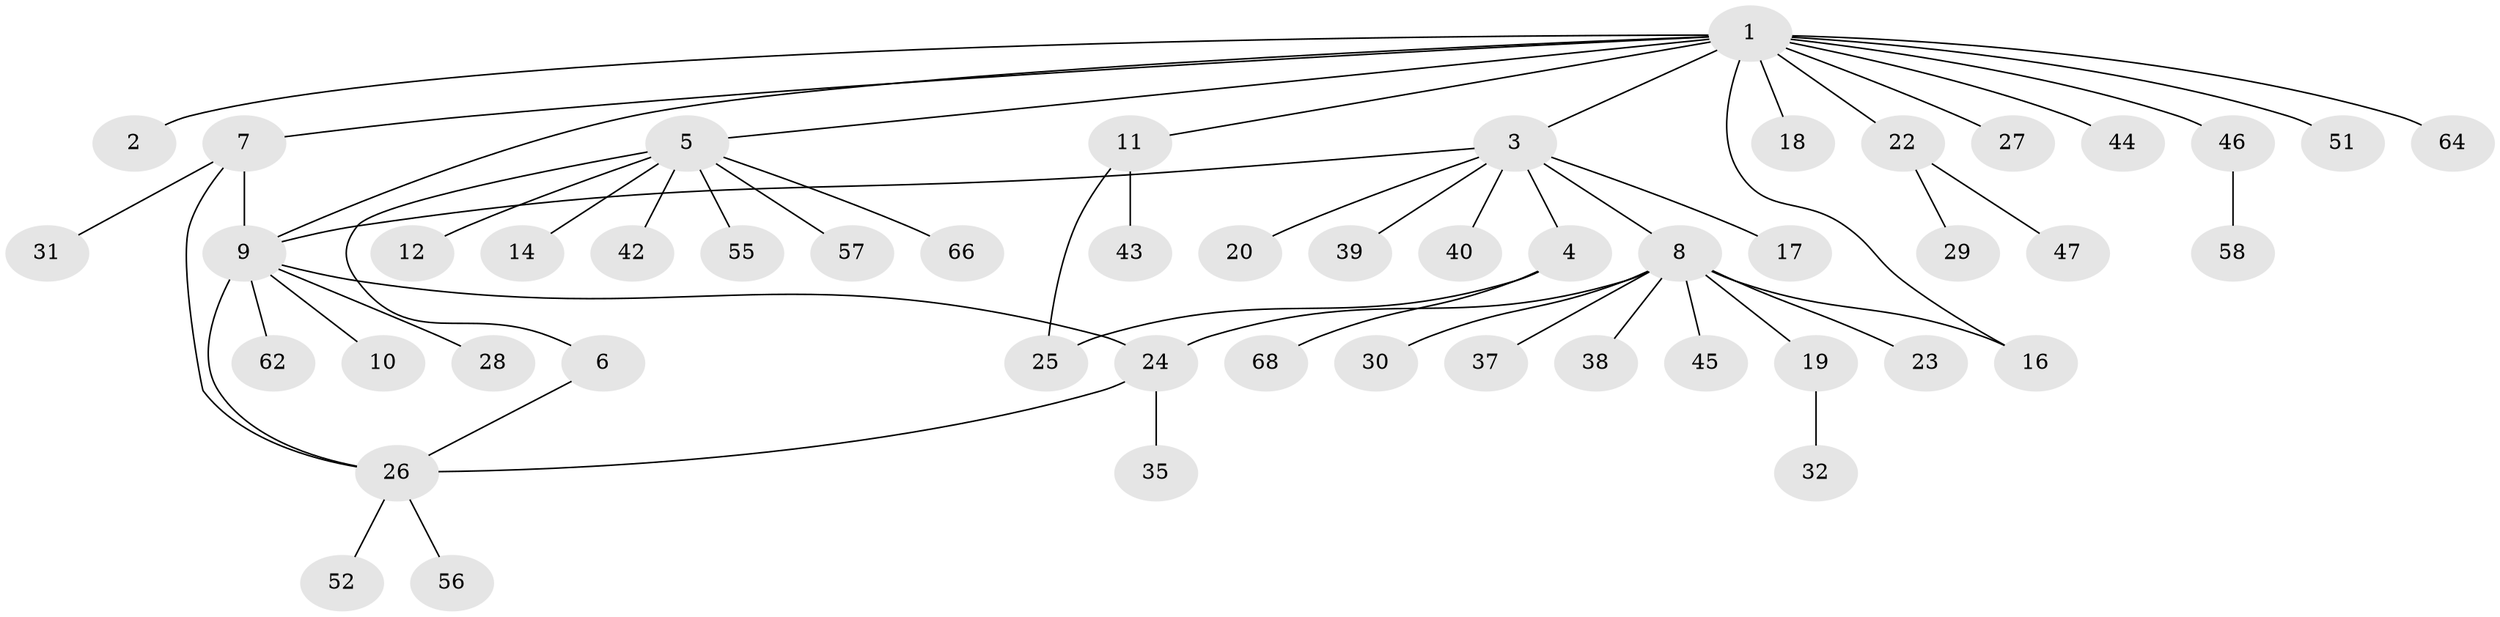 // original degree distribution, {16: 0.014705882352941176, 1: 0.6029411764705882, 9: 0.014705882352941176, 4: 0.058823529411764705, 8: 0.014705882352941176, 3: 0.058823529411764705, 11: 0.014705882352941176, 7: 0.014705882352941176, 2: 0.17647058823529413, 5: 0.029411764705882353}
// Generated by graph-tools (version 1.1) at 2025/11/02/27/25 16:11:14]
// undirected, 50 vertices, 57 edges
graph export_dot {
graph [start="1"]
  node [color=gray90,style=filled];
  1 [super="+41"];
  2;
  3 [super="+60"];
  4 [super="+15"];
  5 [super="+13"];
  6 [super="+61"];
  7;
  8 [super="+49"];
  9 [super="+21"];
  10;
  11 [super="+67"];
  12;
  14;
  16;
  17;
  18;
  19;
  20;
  22 [super="+48"];
  23;
  24 [super="+50"];
  25 [super="+34"];
  26 [super="+36"];
  27 [super="+33"];
  28;
  29;
  30;
  31;
  32;
  35;
  37;
  38;
  39 [super="+63"];
  40 [super="+54"];
  42;
  43;
  44;
  45;
  46 [super="+59"];
  47 [super="+53"];
  51;
  52;
  55;
  56;
  57 [super="+65"];
  58;
  62;
  64;
  66;
  68;
  1 -- 2;
  1 -- 3;
  1 -- 5;
  1 -- 7;
  1 -- 11;
  1 -- 16;
  1 -- 18;
  1 -- 22;
  1 -- 27;
  1 -- 44;
  1 -- 46;
  1 -- 51;
  1 -- 64;
  1 -- 9;
  3 -- 4;
  3 -- 8;
  3 -- 17;
  3 -- 20;
  3 -- 39;
  3 -- 40;
  3 -- 9;
  4 -- 68;
  4 -- 25;
  5 -- 6;
  5 -- 12;
  5 -- 14;
  5 -- 42;
  5 -- 57;
  5 -- 66;
  5 -- 55;
  6 -- 26;
  7 -- 9;
  7 -- 26;
  7 -- 31;
  8 -- 16;
  8 -- 19;
  8 -- 23;
  8 -- 24 [weight=2];
  8 -- 30;
  8 -- 37;
  8 -- 38;
  8 -- 45;
  9 -- 10;
  9 -- 24;
  9 -- 26;
  9 -- 28;
  9 -- 62;
  11 -- 25;
  11 -- 43;
  19 -- 32;
  22 -- 29;
  22 -- 47;
  24 -- 35;
  24 -- 26;
  26 -- 52;
  26 -- 56;
  46 -- 58;
}
